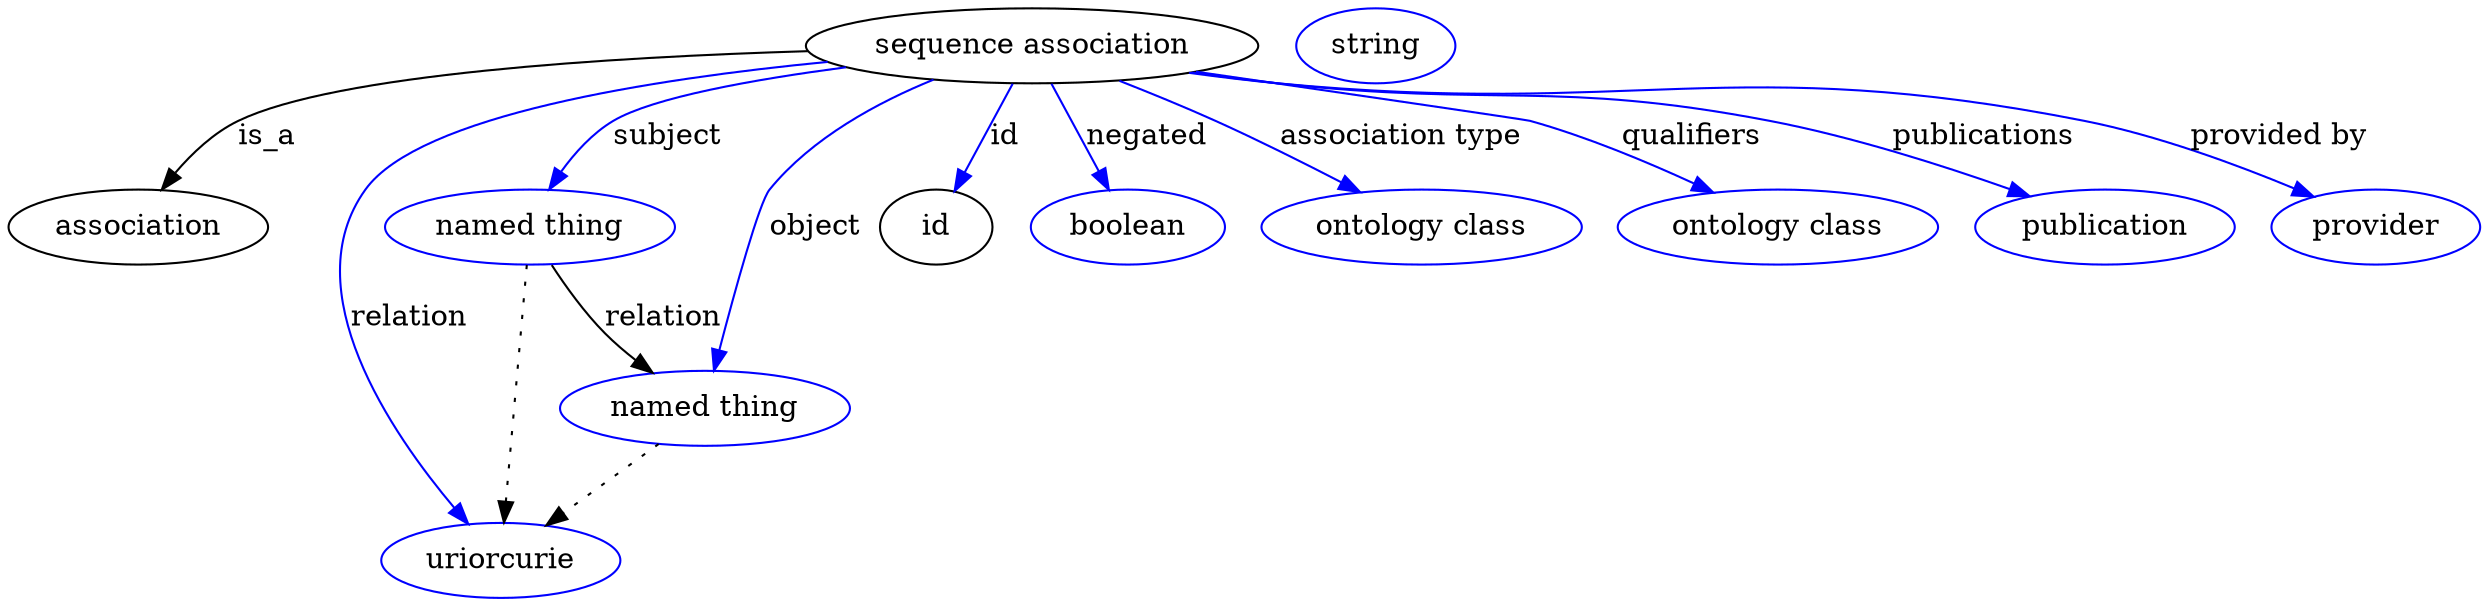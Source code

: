 digraph {
	graph [bb="0,0,1001.3,283"];
	node [label="\N"];
	"sequence association"	 [height=0.5,
		label="sequence association",
		pos="422.05,265",
		width=2.347];
	association	 [height=0.5,
		pos="50.046,178",
		width=1.3902];
	"sequence association" -> association	 [label=is_a,
		lp="103.05,221.5",
		pos="e,59.713,195.72 337.85,262.98 254.36,259.71 133.12,251.19 92.046,229 81.383,223.24 72.367,213.55 65.456,204.15"];
	subject	 [color=blue,
		height=0.5,
		label="named thing",
		pos="211.05,178",
		width=1.5346];
	"sequence association" -> subject	 [color=blue,
		label=subject,
		lp="268.55,221.5",
		pos="e,219.92,195.79 350.25,255.29 310.55,248.91 265.92,239.77 249.05,229 239.45,222.88 231.42,213.42 225.26,204.31",
		style=solid];
	relation	 [color=blue,
		height=0.5,
		label=uriorcurie,
		pos="198.05,18",
		width=1.2638];
	"sequence association" -> relation	 [color=blue,
		label=relation,
		lp="159.05,134.5",
		pos="e,184.36,35.184 345.73,257.09 272.33,247.63 169.29,228.79 147.05,196 114.63,148.23 152.8,79.874 178.47,43.332",
		style=solid];
	object	 [color=blue,
		height=0.5,
		label="named thing",
		pos="281.05,91",
		width=1.5346];
	"sequence association" -> object	 [color=blue,
		label=object,
		lp="328.05,178",
		pos="e,284.6,109.23 382.12,249.07 358.25,237.64 329.16,220 311.05,196 301.92,183.91 292.5,146 286.71,119.22",
		style=solid];
	id	 [height=0.5,
		pos="381.05,178",
		width=0.75];
	"sequence association" -> id	 [color=blue,
		label=id,
		lp="409.55,221.5",
		pos="e,389.25,195.41 413.55,246.97 407.81,234.8 400.14,218.51 393.69,204.82",
		style=solid];
	negated	 [color=blue,
		height=0.5,
		label=boolean,
		pos="464.05,178",
		width=1.0652];
	"sequence association" -> negated	 [color=blue,
		label=negated,
		lp="467.55,221.5",
		pos="e,455.5,195.71 430.75,246.97 436.59,234.88 444.38,218.73 450.97,205.09",
		style=solid];
	"association type"	 [color=blue,
		height=0.5,
		label="ontology class",
		pos="582.05,178",
		width=1.7151];
	"sequence association" -> "association type"	 [color=blue,
		label="association type",
		lp="562.05,221.5",
		pos="e,554.59,194.22 455.82,248.32 467.66,242.35 481,235.5 493.05,229 510.47,219.6 529.55,208.74 545.55,199.47",
		style=solid];
	qualifiers	 [color=blue,
		height=0.5,
		label="ontology class",
		pos="723.05,178",
		width=1.7151];
	"sequence association" -> qualifiers	 [color=blue,
		label=qualifiers,
		lp="675.05,221.5",
		pos="e,693.12,193.86 484.57,252.86 494.76,250.9 505.19,248.89 515.05,247 557.25,238.92 569.06,241.93 610.05,229 635.44,220.99 662.67,\
208.81 684.04,198.37",
		style=solid];
	publications	 [color=blue,
		height=0.5,
		label=publication,
		pos="853.05,178",
		width=1.3902];
	"sequence association" -> publications	 [color=blue,
		label=publications,
		lp="792.55,221.5",
		pos="e,820.48,191.74 482.93,252.34 493.61,250.37 504.63,248.5 515.05,247 599,234.93 622.14,246.94 705.05,229 741.68,221.07 781.79,206.88 \
811.01,195.48",
		style=solid];
	"provided by"	 [color=blue,
		height=0.5,
		label=provider,
		pos="961.05,178",
		width=1.1193];
	"sequence association" -> "provided by"	 [color=blue,
		label="provided by",
		lp="911.05,221.5",
		pos="e,933.73,191.56 481.89,252.19 492.88,250.19 504.28,248.34 515.05,247 654.19,229.64 693.02,258.8 830.05,229 863.03,221.82 898.62,\
207.51 924.37,195.87",
		style=solid];
	subject -> relation	 [pos="e,199.53,36.223 209.58,159.96 207.34,132.35 203.03,79.375 200.36,46.525",
		style=dotted];
	subject -> object	 [label=relation,
		lp="267.05,134.5",
		pos="e,262.98,108.39 222.32,160 228.86,149.98 237.47,137.47 246.05,127 249.13,123.24 252.53,119.4 255.97,115.71"];
	object -> relation	 [pos="e,216.91,34.588 261.8,74.069 250.72,64.326 236.64,51.941 224.53,41.291",
		style=dotted];
	association_id	 [color=blue,
		height=0.5,
		label=string,
		pos="555.05,265",
		width=0.84854];
}
